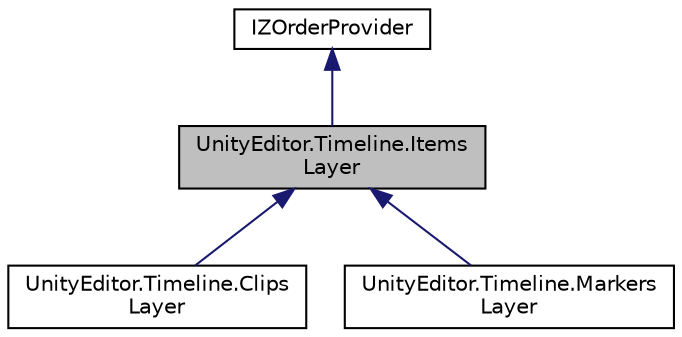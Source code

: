 digraph "UnityEditor.Timeline.ItemsLayer"
{
 // LATEX_PDF_SIZE
  edge [fontname="Helvetica",fontsize="10",labelfontname="Helvetica",labelfontsize="10"];
  node [fontname="Helvetica",fontsize="10",shape=record];
  Node1 [label="UnityEditor.Timeline.Items\lLayer",height=0.2,width=0.4,color="black", fillcolor="grey75", style="filled", fontcolor="black",tooltip=" "];
  Node2 -> Node1 [dir="back",color="midnightblue",fontsize="10",style="solid",fontname="Helvetica"];
  Node2 [label="IZOrderProvider",height=0.2,width=0.4,color="black", fillcolor="white", style="filled",URL="$interface_unity_editor_1_1_timeline_1_1_i_z_order_provider.html",tooltip=" "];
  Node1 -> Node3 [dir="back",color="midnightblue",fontsize="10",style="solid",fontname="Helvetica"];
  Node3 [label="UnityEditor.Timeline.Clips\lLayer",height=0.2,width=0.4,color="black", fillcolor="white", style="filled",URL="$class_unity_editor_1_1_timeline_1_1_clips_layer.html",tooltip=" "];
  Node1 -> Node4 [dir="back",color="midnightblue",fontsize="10",style="solid",fontname="Helvetica"];
  Node4 [label="UnityEditor.Timeline.Markers\lLayer",height=0.2,width=0.4,color="black", fillcolor="white", style="filled",URL="$class_unity_editor_1_1_timeline_1_1_markers_layer.html",tooltip=" "];
}

